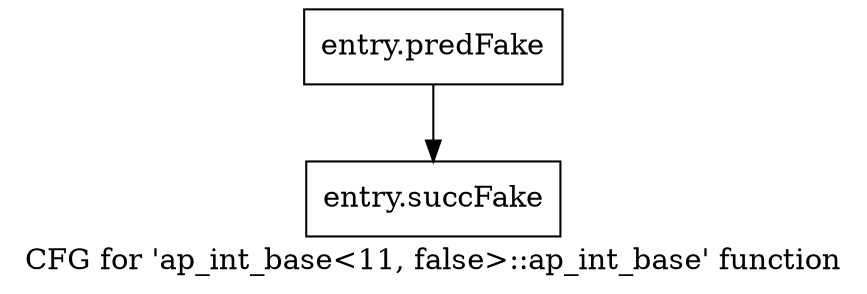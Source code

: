 digraph "CFG for 'ap_int_base\<11, false\>::ap_int_base' function" {
	label="CFG for 'ap_int_base\<11, false\>::ap_int_base' function";

	Node0x3cf9e60 [shape=record,filename="",linenumber="",label="{entry.predFake}"];
	Node0x3cf9e60 -> Node0x3eb1da0[ callList="" memoryops="" filename="/tools/Xilinx/Vitis_HLS/2022.1/include/ap_int_base.h" execusionnum="3200"];
	Node0x3eb1da0 [shape=record,filename="/tools/Xilinx/Vitis_HLS/2022.1/include/ap_int_base.h",linenumber="227",label="{entry.succFake}"];
}
